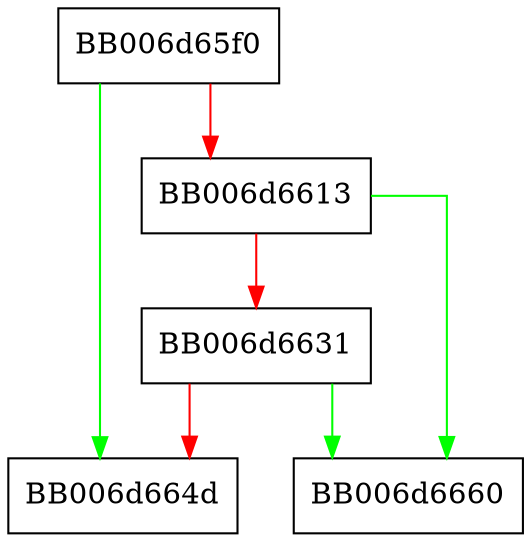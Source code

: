 digraph ed25519_gen_init {
  node [shape="box"];
  graph [splines=ortho];
  BB006d65f0 -> BB006d664d [color="green"];
  BB006d65f0 -> BB006d6613 [color="red"];
  BB006d6613 -> BB006d6660 [color="green"];
  BB006d6613 -> BB006d6631 [color="red"];
  BB006d6631 -> BB006d6660 [color="green"];
  BB006d6631 -> BB006d664d [color="red"];
}